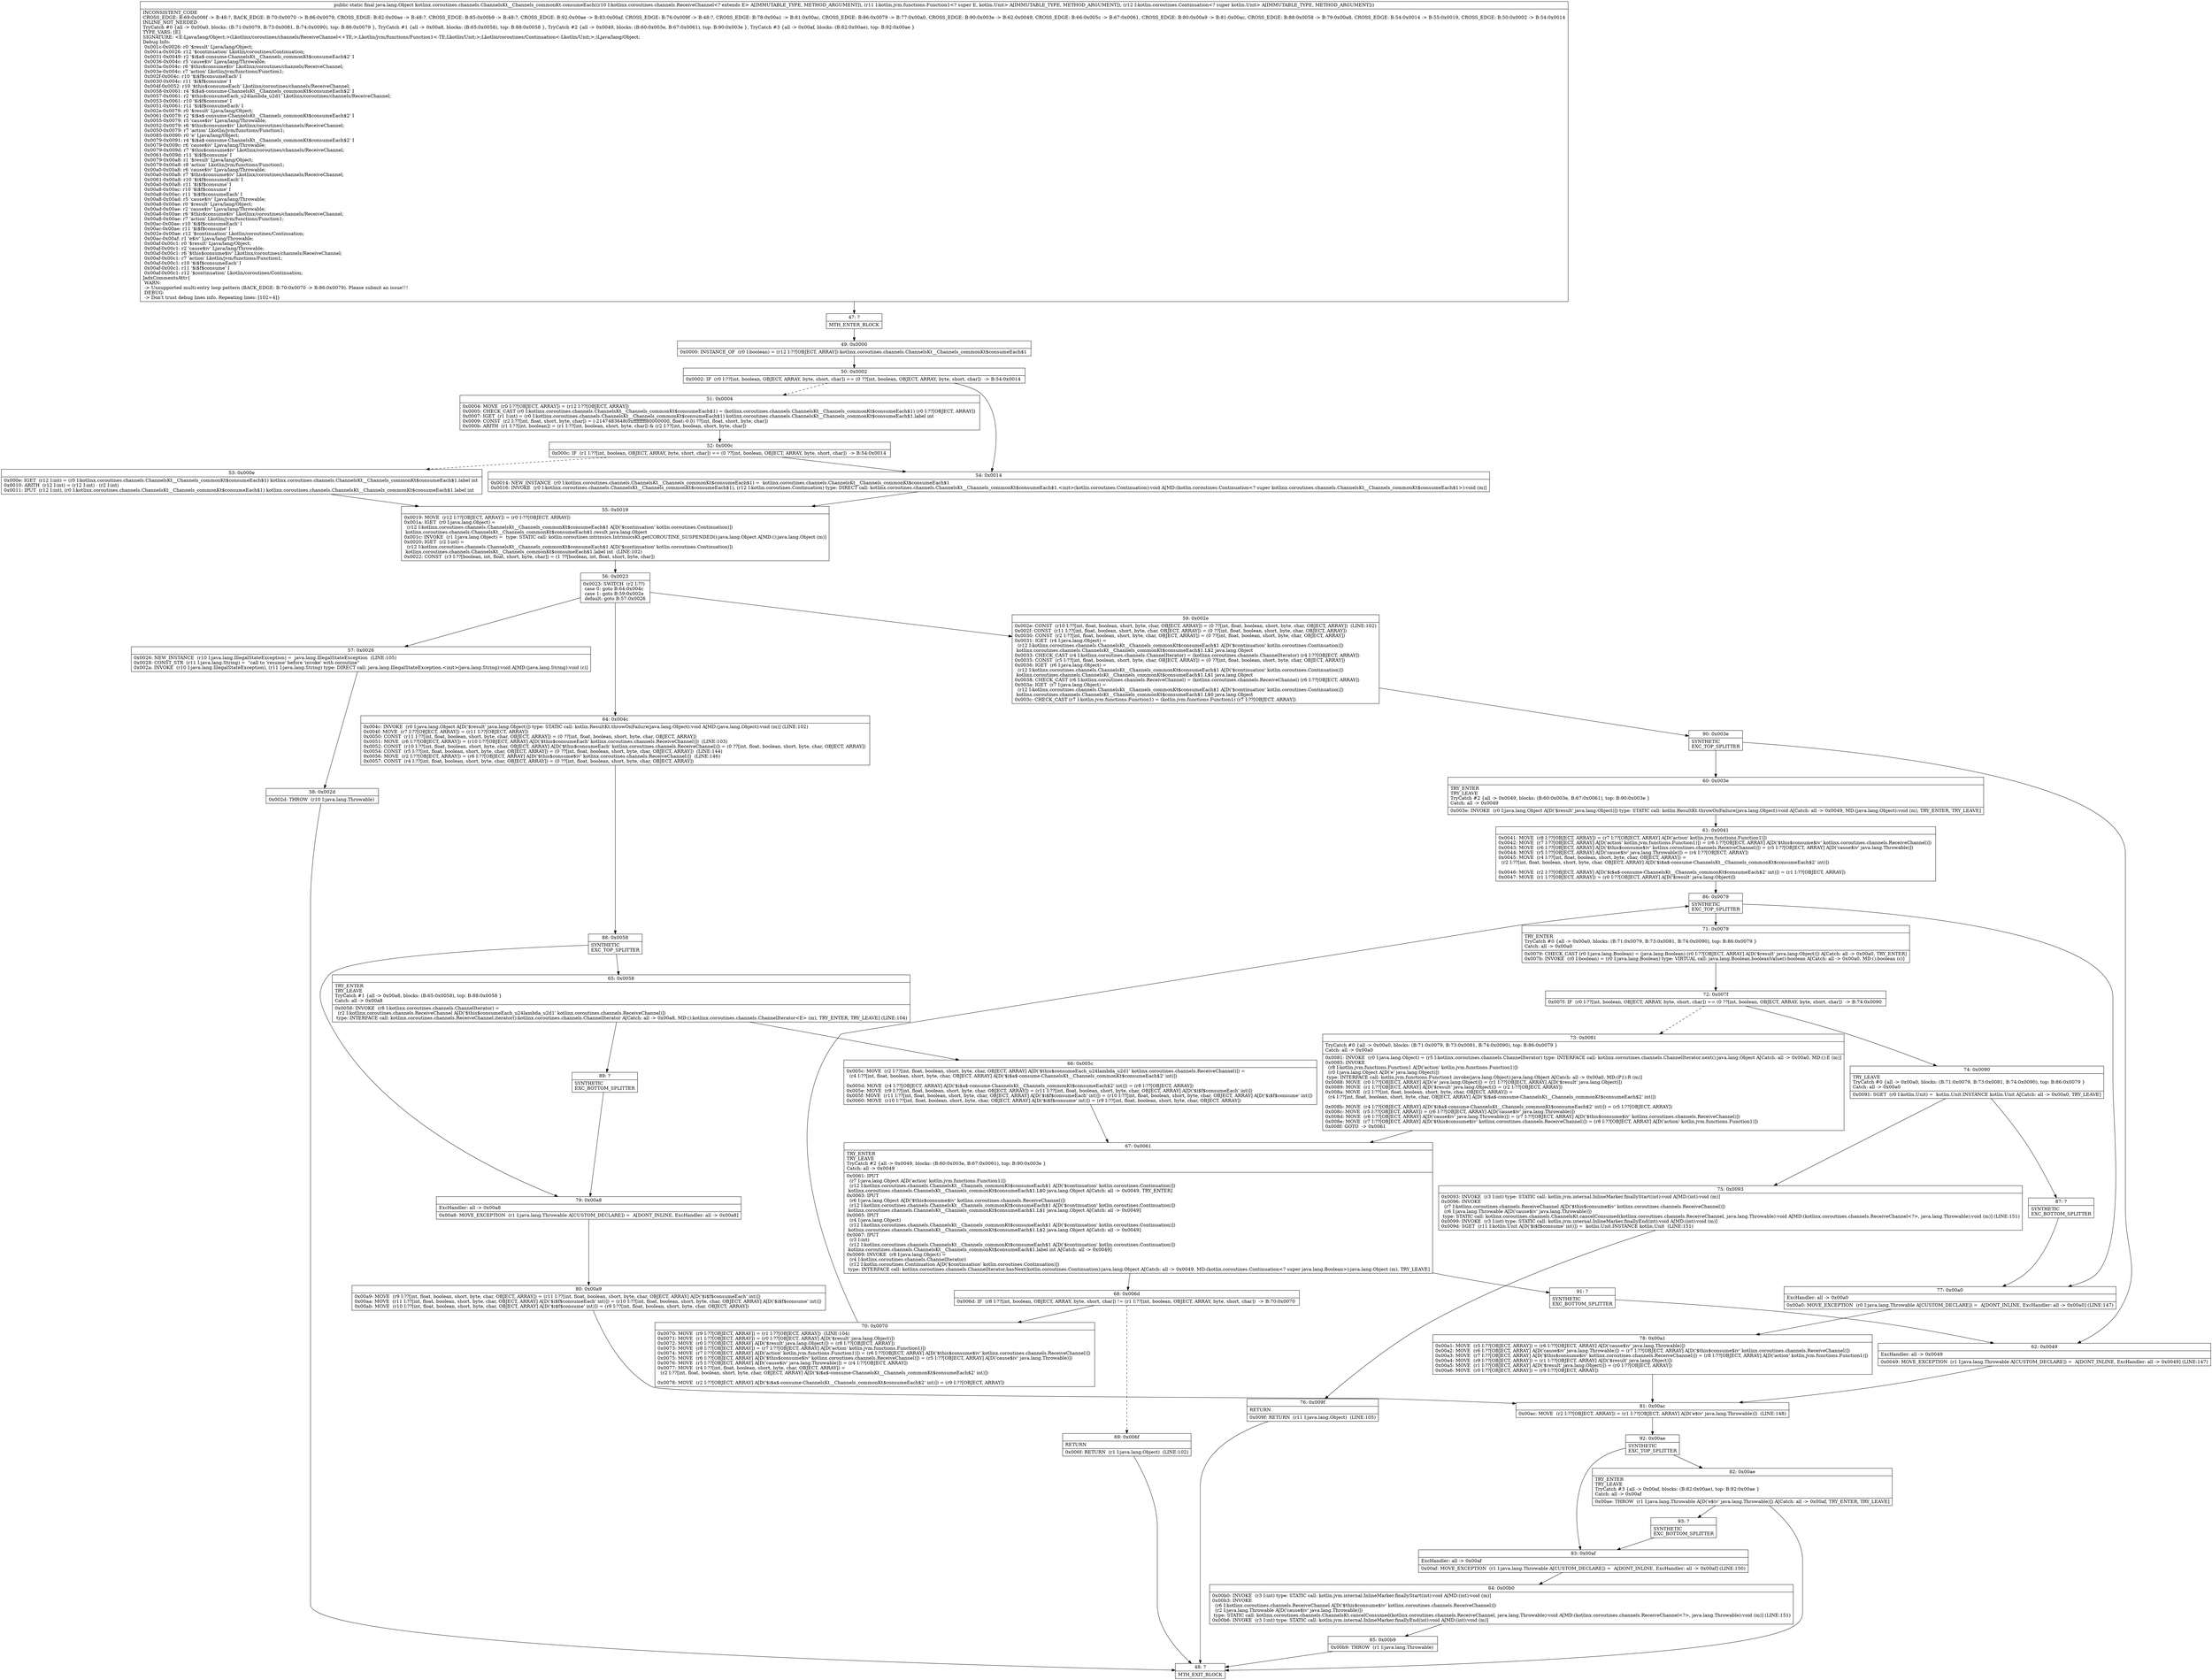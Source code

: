 digraph "CFG forkotlinx.coroutines.channels.ChannelsKt__Channels_commonKt.consumeEach(Lkotlinx\/coroutines\/channels\/ReceiveChannel;Lkotlin\/jvm\/functions\/Function1;Lkotlin\/coroutines\/Continuation;)Ljava\/lang\/Object;" {
Node_47 [shape=record,label="{47\:\ ?|MTH_ENTER_BLOCK\l}"];
Node_49 [shape=record,label="{49\:\ 0x0000|0x0000: INSTANCE_OF  (r0 I:boolean) = (r12 I:??[OBJECT, ARRAY]) kotlinx.coroutines.channels.ChannelsKt__Channels_commonKt$consumeEach$1 \l}"];
Node_50 [shape=record,label="{50\:\ 0x0002|0x0002: IF  (r0 I:??[int, boolean, OBJECT, ARRAY, byte, short, char]) == (0 ??[int, boolean, OBJECT, ARRAY, byte, short, char])  \-\> B:54:0x0014 \l}"];
Node_51 [shape=record,label="{51\:\ 0x0004|0x0004: MOVE  (r0 I:??[OBJECT, ARRAY]) = (r12 I:??[OBJECT, ARRAY]) \l0x0005: CHECK_CAST (r0 I:kotlinx.coroutines.channels.ChannelsKt__Channels_commonKt$consumeEach$1) = (kotlinx.coroutines.channels.ChannelsKt__Channels_commonKt$consumeEach$1) (r0 I:??[OBJECT, ARRAY]) \l0x0007: IGET  (r1 I:int) = (r0 I:kotlinx.coroutines.channels.ChannelsKt__Channels_commonKt$consumeEach$1) kotlinx.coroutines.channels.ChannelsKt__Channels_commonKt$consumeEach$1.label int \l0x0009: CONST  (r2 I:??[int, float, short, byte, char]) = (\-2147483648(0xffffffff80000000, float:\-0.0) ??[int, float, short, byte, char]) \l0x000b: ARITH  (r1 I:??[int, boolean]) = (r1 I:??[int, boolean, short, byte, char]) & (r2 I:??[int, boolean, short, byte, char]) \l}"];
Node_52 [shape=record,label="{52\:\ 0x000c|0x000c: IF  (r1 I:??[int, boolean, OBJECT, ARRAY, byte, short, char]) == (0 ??[int, boolean, OBJECT, ARRAY, byte, short, char])  \-\> B:54:0x0014 \l}"];
Node_53 [shape=record,label="{53\:\ 0x000e|0x000e: IGET  (r12 I:int) = (r0 I:kotlinx.coroutines.channels.ChannelsKt__Channels_commonKt$consumeEach$1) kotlinx.coroutines.channels.ChannelsKt__Channels_commonKt$consumeEach$1.label int \l0x0010: ARITH  (r12 I:int) = (r12 I:int) \- (r2 I:int) \l0x0011: IPUT  (r12 I:int), (r0 I:kotlinx.coroutines.channels.ChannelsKt__Channels_commonKt$consumeEach$1) kotlinx.coroutines.channels.ChannelsKt__Channels_commonKt$consumeEach$1.label int \l}"];
Node_55 [shape=record,label="{55\:\ 0x0019|0x0019: MOVE  (r12 I:??[OBJECT, ARRAY]) = (r0 I:??[OBJECT, ARRAY]) \l0x001a: IGET  (r0 I:java.lang.Object) = \l  (r12 I:kotlinx.coroutines.channels.ChannelsKt__Channels_commonKt$consumeEach$1 A[D('$continuation' kotlin.coroutines.Continuation)])\l kotlinx.coroutines.channels.ChannelsKt__Channels_commonKt$consumeEach$1.result java.lang.Object \l0x001c: INVOKE  (r1 I:java.lang.Object) =  type: STATIC call: kotlin.coroutines.intrinsics.IntrinsicsKt.getCOROUTINE_SUSPENDED():java.lang.Object A[MD:():java.lang.Object (m)]\l0x0020: IGET  (r2 I:int) = \l  (r12 I:kotlinx.coroutines.channels.ChannelsKt__Channels_commonKt$consumeEach$1 A[D('$continuation' kotlin.coroutines.Continuation)])\l kotlinx.coroutines.channels.ChannelsKt__Channels_commonKt$consumeEach$1.label int  (LINE:102)\l0x0022: CONST  (r3 I:??[boolean, int, float, short, byte, char]) = (1 ??[boolean, int, float, short, byte, char]) \l}"];
Node_56 [shape=record,label="{56\:\ 0x0023|0x0023: SWITCH  (r2 I:??)\l case 0: goto B:64:0x004c\l case 1: goto B:59:0x002e\l default: goto B:57:0x0026 \l}"];
Node_57 [shape=record,label="{57\:\ 0x0026|0x0026: NEW_INSTANCE  (r10 I:java.lang.IllegalStateException) =  java.lang.IllegalStateException  (LINE:105)\l0x0028: CONST_STR  (r11 I:java.lang.String) =  \"call to 'resume' before 'invoke' with coroutine\" \l0x002a: INVOKE  (r10 I:java.lang.IllegalStateException), (r11 I:java.lang.String) type: DIRECT call: java.lang.IllegalStateException.\<init\>(java.lang.String):void A[MD:(java.lang.String):void (c)]\l}"];
Node_58 [shape=record,label="{58\:\ 0x002d|0x002d: THROW  (r10 I:java.lang.Throwable) \l}"];
Node_48 [shape=record,label="{48\:\ ?|MTH_EXIT_BLOCK\l}"];
Node_59 [shape=record,label="{59\:\ 0x002e|0x002e: CONST  (r10 I:??[int, float, boolean, short, byte, char, OBJECT, ARRAY]) = (0 ??[int, float, boolean, short, byte, char, OBJECT, ARRAY])  (LINE:102)\l0x002f: CONST  (r11 I:??[int, float, boolean, short, byte, char, OBJECT, ARRAY]) = (0 ??[int, float, boolean, short, byte, char, OBJECT, ARRAY]) \l0x0030: CONST  (r2 I:??[int, float, boolean, short, byte, char, OBJECT, ARRAY]) = (0 ??[int, float, boolean, short, byte, char, OBJECT, ARRAY]) \l0x0031: IGET  (r4 I:java.lang.Object) = \l  (r12 I:kotlinx.coroutines.channels.ChannelsKt__Channels_commonKt$consumeEach$1 A[D('$continuation' kotlin.coroutines.Continuation)])\l kotlinx.coroutines.channels.ChannelsKt__Channels_commonKt$consumeEach$1.L$2 java.lang.Object \l0x0033: CHECK_CAST (r4 I:kotlinx.coroutines.channels.ChannelIterator) = (kotlinx.coroutines.channels.ChannelIterator) (r4 I:??[OBJECT, ARRAY]) \l0x0035: CONST  (r5 I:??[int, float, boolean, short, byte, char, OBJECT, ARRAY]) = (0 ??[int, float, boolean, short, byte, char, OBJECT, ARRAY]) \l0x0036: IGET  (r6 I:java.lang.Object) = \l  (r12 I:kotlinx.coroutines.channels.ChannelsKt__Channels_commonKt$consumeEach$1 A[D('$continuation' kotlin.coroutines.Continuation)])\l kotlinx.coroutines.channels.ChannelsKt__Channels_commonKt$consumeEach$1.L$1 java.lang.Object \l0x0038: CHECK_CAST (r6 I:kotlinx.coroutines.channels.ReceiveChannel) = (kotlinx.coroutines.channels.ReceiveChannel) (r6 I:??[OBJECT, ARRAY]) \l0x003a: IGET  (r7 I:java.lang.Object) = \l  (r12 I:kotlinx.coroutines.channels.ChannelsKt__Channels_commonKt$consumeEach$1 A[D('$continuation' kotlin.coroutines.Continuation)])\l kotlinx.coroutines.channels.ChannelsKt__Channels_commonKt$consumeEach$1.L$0 java.lang.Object \l0x003c: CHECK_CAST (r7 I:kotlin.jvm.functions.Function1) = (kotlin.jvm.functions.Function1) (r7 I:??[OBJECT, ARRAY]) \l}"];
Node_90 [shape=record,label="{90\:\ 0x003e|SYNTHETIC\lEXC_TOP_SPLITTER\l}"];
Node_60 [shape=record,label="{60\:\ 0x003e|TRY_ENTER\lTRY_LEAVE\lTryCatch #2 \{all \-\> 0x0049, blocks: (B:60:0x003e, B:67:0x0061), top: B:90:0x003e \}\lCatch: all \-\> 0x0049\l|0x003e: INVOKE  (r0 I:java.lang.Object A[D('$result' java.lang.Object)]) type: STATIC call: kotlin.ResultKt.throwOnFailure(java.lang.Object):void A[Catch: all \-\> 0x0049, MD:(java.lang.Object):void (m), TRY_ENTER, TRY_LEAVE]\l}"];
Node_61 [shape=record,label="{61\:\ 0x0041|0x0041: MOVE  (r8 I:??[OBJECT, ARRAY]) = (r7 I:??[OBJECT, ARRAY] A[D('action' kotlin.jvm.functions.Function1)]) \l0x0042: MOVE  (r7 I:??[OBJECT, ARRAY] A[D('action' kotlin.jvm.functions.Function1)]) = (r6 I:??[OBJECT, ARRAY] A[D('$this$consume$iv' kotlinx.coroutines.channels.ReceiveChannel)]) \l0x0043: MOVE  (r6 I:??[OBJECT, ARRAY] A[D('$this$consume$iv' kotlinx.coroutines.channels.ReceiveChannel)]) = (r5 I:??[OBJECT, ARRAY] A[D('cause$iv' java.lang.Throwable)]) \l0x0044: MOVE  (r5 I:??[OBJECT, ARRAY] A[D('cause$iv' java.lang.Throwable)]) = (r4 I:??[OBJECT, ARRAY]) \l0x0045: MOVE  (r4 I:??[int, float, boolean, short, byte, char, OBJECT, ARRAY]) = \l  (r2 I:??[int, float, boolean, short, byte, char, OBJECT, ARRAY] A[D('$i$a$\-consume\-ChannelsKt__Channels_commonKt$consumeEach$2' int)])\l \l0x0046: MOVE  (r2 I:??[OBJECT, ARRAY] A[D('$i$a$\-consume\-ChannelsKt__Channels_commonKt$consumeEach$2' int)]) = (r1 I:??[OBJECT, ARRAY]) \l0x0047: MOVE  (r1 I:??[OBJECT, ARRAY]) = (r0 I:??[OBJECT, ARRAY] A[D('$result' java.lang.Object)]) \l}"];
Node_86 [shape=record,label="{86\:\ 0x0079|SYNTHETIC\lEXC_TOP_SPLITTER\l}"];
Node_71 [shape=record,label="{71\:\ 0x0079|TRY_ENTER\lTryCatch #0 \{all \-\> 0x00a0, blocks: (B:71:0x0079, B:73:0x0081, B:74:0x0090), top: B:86:0x0079 \}\lCatch: all \-\> 0x00a0\l|0x0079: CHECK_CAST (r0 I:java.lang.Boolean) = (java.lang.Boolean) (r0 I:??[OBJECT, ARRAY] A[D('$result' java.lang.Object)]) A[Catch: all \-\> 0x00a0, TRY_ENTER]\l0x007b: INVOKE  (r0 I:boolean) = (r0 I:java.lang.Boolean) type: VIRTUAL call: java.lang.Boolean.booleanValue():boolean A[Catch: all \-\> 0x00a0, MD:():boolean (c)]\l}"];
Node_72 [shape=record,label="{72\:\ 0x007f|0x007f: IF  (r0 I:??[int, boolean, OBJECT, ARRAY, byte, short, char]) == (0 ??[int, boolean, OBJECT, ARRAY, byte, short, char])  \-\> B:74:0x0090 \l}"];
Node_73 [shape=record,label="{73\:\ 0x0081|TryCatch #0 \{all \-\> 0x00a0, blocks: (B:71:0x0079, B:73:0x0081, B:74:0x0090), top: B:86:0x0079 \}\lCatch: all \-\> 0x00a0\l|0x0081: INVOKE  (r0 I:java.lang.Object) = (r5 I:kotlinx.coroutines.channels.ChannelIterator) type: INTERFACE call: kotlinx.coroutines.channels.ChannelIterator.next():java.lang.Object A[Catch: all \-\> 0x00a0, MD:():E (m)]\l0x0085: INVOKE  \l  (r8 I:kotlin.jvm.functions.Function1 A[D('action' kotlin.jvm.functions.Function1)])\l  (r0 I:java.lang.Object A[D('e' java.lang.Object)])\l type: INTERFACE call: kotlin.jvm.functions.Function1.invoke(java.lang.Object):java.lang.Object A[Catch: all \-\> 0x00a0, MD:(P1):R (m)]\l0x0088: MOVE  (r0 I:??[OBJECT, ARRAY] A[D('e' java.lang.Object)]) = (r1 I:??[OBJECT, ARRAY] A[D('$result' java.lang.Object)]) \l0x0089: MOVE  (r1 I:??[OBJECT, ARRAY] A[D('$result' java.lang.Object)]) = (r2 I:??[OBJECT, ARRAY]) \l0x008a: MOVE  (r2 I:??[int, float, boolean, short, byte, char, OBJECT, ARRAY]) = \l  (r4 I:??[int, float, boolean, short, byte, char, OBJECT, ARRAY] A[D('$i$a$\-consume\-ChannelsKt__Channels_commonKt$consumeEach$2' int)])\l \l0x008b: MOVE  (r4 I:??[OBJECT, ARRAY] A[D('$i$a$\-consume\-ChannelsKt__Channels_commonKt$consumeEach$2' int)]) = (r5 I:??[OBJECT, ARRAY]) \l0x008c: MOVE  (r5 I:??[OBJECT, ARRAY]) = (r6 I:??[OBJECT, ARRAY] A[D('cause$iv' java.lang.Throwable)]) \l0x008d: MOVE  (r6 I:??[OBJECT, ARRAY] A[D('cause$iv' java.lang.Throwable)]) = (r7 I:??[OBJECT, ARRAY] A[D('$this$consume$iv' kotlinx.coroutines.channels.ReceiveChannel)]) \l0x008e: MOVE  (r7 I:??[OBJECT, ARRAY] A[D('$this$consume$iv' kotlinx.coroutines.channels.ReceiveChannel)]) = (r8 I:??[OBJECT, ARRAY] A[D('action' kotlin.jvm.functions.Function1)]) \l0x008f: GOTO  \-\> 0x0061 \l}"];
Node_67 [shape=record,label="{67\:\ 0x0061|TRY_ENTER\lTRY_LEAVE\lTryCatch #2 \{all \-\> 0x0049, blocks: (B:60:0x003e, B:67:0x0061), top: B:90:0x003e \}\lCatch: all \-\> 0x0049\l|0x0061: IPUT  \l  (r7 I:java.lang.Object A[D('action' kotlin.jvm.functions.Function1)])\l  (r12 I:kotlinx.coroutines.channels.ChannelsKt__Channels_commonKt$consumeEach$1 A[D('$continuation' kotlin.coroutines.Continuation)])\l kotlinx.coroutines.channels.ChannelsKt__Channels_commonKt$consumeEach$1.L$0 java.lang.Object A[Catch: all \-\> 0x0049, TRY_ENTER]\l0x0063: IPUT  \l  (r6 I:java.lang.Object A[D('$this$consume$iv' kotlinx.coroutines.channels.ReceiveChannel)])\l  (r12 I:kotlinx.coroutines.channels.ChannelsKt__Channels_commonKt$consumeEach$1 A[D('$continuation' kotlin.coroutines.Continuation)])\l kotlinx.coroutines.channels.ChannelsKt__Channels_commonKt$consumeEach$1.L$1 java.lang.Object A[Catch: all \-\> 0x0049]\l0x0065: IPUT  \l  (r4 I:java.lang.Object)\l  (r12 I:kotlinx.coroutines.channels.ChannelsKt__Channels_commonKt$consumeEach$1 A[D('$continuation' kotlin.coroutines.Continuation)])\l kotlinx.coroutines.channels.ChannelsKt__Channels_commonKt$consumeEach$1.L$2 java.lang.Object A[Catch: all \-\> 0x0049]\l0x0067: IPUT  \l  (r3 I:int)\l  (r12 I:kotlinx.coroutines.channels.ChannelsKt__Channels_commonKt$consumeEach$1 A[D('$continuation' kotlin.coroutines.Continuation)])\l kotlinx.coroutines.channels.ChannelsKt__Channels_commonKt$consumeEach$1.label int A[Catch: all \-\> 0x0049]\l0x0069: INVOKE  (r8 I:java.lang.Object) = \l  (r4 I:kotlinx.coroutines.channels.ChannelIterator)\l  (r12 I:kotlin.coroutines.Continuation A[D('$continuation' kotlin.coroutines.Continuation)])\l type: INTERFACE call: kotlinx.coroutines.channels.ChannelIterator.hasNext(kotlin.coroutines.Continuation):java.lang.Object A[Catch: all \-\> 0x0049, MD:(kotlin.coroutines.Continuation\<? super java.lang.Boolean\>):java.lang.Object (m), TRY_LEAVE]\l}"];
Node_68 [shape=record,label="{68\:\ 0x006d|0x006d: IF  (r8 I:??[int, boolean, OBJECT, ARRAY, byte, short, char]) != (r1 I:??[int, boolean, OBJECT, ARRAY, byte, short, char])  \-\> B:70:0x0070 \l}"];
Node_69 [shape=record,label="{69\:\ 0x006f|RETURN\l|0x006f: RETURN  (r1 I:java.lang.Object)  (LINE:102)\l}"];
Node_70 [shape=record,label="{70\:\ 0x0070|0x0070: MOVE  (r9 I:??[OBJECT, ARRAY]) = (r1 I:??[OBJECT, ARRAY])  (LINE:104)\l0x0071: MOVE  (r1 I:??[OBJECT, ARRAY]) = (r0 I:??[OBJECT, ARRAY] A[D('$result' java.lang.Object)]) \l0x0072: MOVE  (r0 I:??[OBJECT, ARRAY] A[D('$result' java.lang.Object)]) = (r8 I:??[OBJECT, ARRAY]) \l0x0073: MOVE  (r8 I:??[OBJECT, ARRAY]) = (r7 I:??[OBJECT, ARRAY] A[D('action' kotlin.jvm.functions.Function1)]) \l0x0074: MOVE  (r7 I:??[OBJECT, ARRAY] A[D('action' kotlin.jvm.functions.Function1)]) = (r6 I:??[OBJECT, ARRAY] A[D('$this$consume$iv' kotlinx.coroutines.channels.ReceiveChannel)]) \l0x0075: MOVE  (r6 I:??[OBJECT, ARRAY] A[D('$this$consume$iv' kotlinx.coroutines.channels.ReceiveChannel)]) = (r5 I:??[OBJECT, ARRAY] A[D('cause$iv' java.lang.Throwable)]) \l0x0076: MOVE  (r5 I:??[OBJECT, ARRAY] A[D('cause$iv' java.lang.Throwable)]) = (r4 I:??[OBJECT, ARRAY]) \l0x0077: MOVE  (r4 I:??[int, float, boolean, short, byte, char, OBJECT, ARRAY]) = \l  (r2 I:??[int, float, boolean, short, byte, char, OBJECT, ARRAY] A[D('$i$a$\-consume\-ChannelsKt__Channels_commonKt$consumeEach$2' int)])\l \l0x0078: MOVE  (r2 I:??[OBJECT, ARRAY] A[D('$i$a$\-consume\-ChannelsKt__Channels_commonKt$consumeEach$2' int)]) = (r9 I:??[OBJECT, ARRAY]) \l}"];
Node_91 [shape=record,label="{91\:\ ?|SYNTHETIC\lEXC_BOTTOM_SPLITTER\l}"];
Node_74 [shape=record,label="{74\:\ 0x0090|TRY_LEAVE\lTryCatch #0 \{all \-\> 0x00a0, blocks: (B:71:0x0079, B:73:0x0081, B:74:0x0090), top: B:86:0x0079 \}\lCatch: all \-\> 0x00a0\l|0x0091: SGET  (r0 I:kotlin.Unit) =  kotlin.Unit.INSTANCE kotlin.Unit A[Catch: all \-\> 0x00a0, TRY_LEAVE]\l}"];
Node_75 [shape=record,label="{75\:\ 0x0093|0x0093: INVOKE  (r3 I:int) type: STATIC call: kotlin.jvm.internal.InlineMarker.finallyStart(int):void A[MD:(int):void (m)]\l0x0096: INVOKE  \l  (r7 I:kotlinx.coroutines.channels.ReceiveChannel A[D('$this$consume$iv' kotlinx.coroutines.channels.ReceiveChannel)])\l  (r6 I:java.lang.Throwable A[D('cause$iv' java.lang.Throwable)])\l type: STATIC call: kotlinx.coroutines.channels.ChannelsKt.cancelConsumed(kotlinx.coroutines.channels.ReceiveChannel, java.lang.Throwable):void A[MD:(kotlinx.coroutines.channels.ReceiveChannel\<?\>, java.lang.Throwable):void (m)] (LINE:151)\l0x0099: INVOKE  (r3 I:int) type: STATIC call: kotlin.jvm.internal.InlineMarker.finallyEnd(int):void A[MD:(int):void (m)]\l0x009d: SGET  (r11 I:kotlin.Unit A[D('$i$f$consume' int)]) =  kotlin.Unit.INSTANCE kotlin.Unit  (LINE:151)\l}"];
Node_76 [shape=record,label="{76\:\ 0x009f|RETURN\l|0x009f: RETURN  (r11 I:java.lang.Object)  (LINE:105)\l}"];
Node_87 [shape=record,label="{87\:\ ?|SYNTHETIC\lEXC_BOTTOM_SPLITTER\l}"];
Node_77 [shape=record,label="{77\:\ 0x00a0|ExcHandler: all \-\> 0x00a0\l|0x00a0: MOVE_EXCEPTION  (r0 I:java.lang.Throwable A[CUSTOM_DECLARE]) =  A[DONT_INLINE, ExcHandler: all \-\> 0x00a0] (LINE:147)\l}"];
Node_78 [shape=record,label="{78\:\ 0x00a1|0x00a1: MOVE  (r5 I:??[OBJECT, ARRAY]) = (r6 I:??[OBJECT, ARRAY] A[D('cause$iv' java.lang.Throwable)]) \l0x00a2: MOVE  (r6 I:??[OBJECT, ARRAY] A[D('cause$iv' java.lang.Throwable)]) = (r7 I:??[OBJECT, ARRAY] A[D('$this$consume$iv' kotlinx.coroutines.channels.ReceiveChannel)]) \l0x00a3: MOVE  (r7 I:??[OBJECT, ARRAY] A[D('$this$consume$iv' kotlinx.coroutines.channels.ReceiveChannel)]) = (r8 I:??[OBJECT, ARRAY] A[D('action' kotlin.jvm.functions.Function1)]) \l0x00a4: MOVE  (r9 I:??[OBJECT, ARRAY]) = (r1 I:??[OBJECT, ARRAY] A[D('$result' java.lang.Object)]) \l0x00a5: MOVE  (r1 I:??[OBJECT, ARRAY] A[D('$result' java.lang.Object)]) = (r0 I:??[OBJECT, ARRAY]) \l0x00a6: MOVE  (r0 I:??[OBJECT, ARRAY]) = (r9 I:??[OBJECT, ARRAY]) \l}"];
Node_81 [shape=record,label="{81\:\ 0x00ac|0x00ac: MOVE  (r2 I:??[OBJECT, ARRAY]) = (r1 I:??[OBJECT, ARRAY] A[D('e$iv' java.lang.Throwable)])  (LINE:148)\l}"];
Node_92 [shape=record,label="{92\:\ 0x00ae|SYNTHETIC\lEXC_TOP_SPLITTER\l}"];
Node_82 [shape=record,label="{82\:\ 0x00ae|TRY_ENTER\lTRY_LEAVE\lTryCatch #3 \{all \-\> 0x00af, blocks: (B:82:0x00ae), top: B:92:0x00ae \}\lCatch: all \-\> 0x00af\l|0x00ae: THROW  (r1 I:java.lang.Throwable A[D('e$iv' java.lang.Throwable)]) A[Catch: all \-\> 0x00af, TRY_ENTER, TRY_LEAVE]\l}"];
Node_93 [shape=record,label="{93\:\ ?|SYNTHETIC\lEXC_BOTTOM_SPLITTER\l}"];
Node_83 [shape=record,label="{83\:\ 0x00af|ExcHandler: all \-\> 0x00af\l|0x00af: MOVE_EXCEPTION  (r1 I:java.lang.Throwable A[CUSTOM_DECLARE]) =  A[DONT_INLINE, ExcHandler: all \-\> 0x00af] (LINE:150)\l}"];
Node_84 [shape=record,label="{84\:\ 0x00b0|0x00b0: INVOKE  (r3 I:int) type: STATIC call: kotlin.jvm.internal.InlineMarker.finallyStart(int):void A[MD:(int):void (m)]\l0x00b3: INVOKE  \l  (r6 I:kotlinx.coroutines.channels.ReceiveChannel A[D('$this$consume$iv' kotlinx.coroutines.channels.ReceiveChannel)])\l  (r2 I:java.lang.Throwable A[D('cause$iv' java.lang.Throwable)])\l type: STATIC call: kotlinx.coroutines.channels.ChannelsKt.cancelConsumed(kotlinx.coroutines.channels.ReceiveChannel, java.lang.Throwable):void A[MD:(kotlinx.coroutines.channels.ReceiveChannel\<?\>, java.lang.Throwable):void (m)] (LINE:151)\l0x00b6: INVOKE  (r3 I:int) type: STATIC call: kotlin.jvm.internal.InlineMarker.finallyEnd(int):void A[MD:(int):void (m)]\l}"];
Node_85 [shape=record,label="{85\:\ 0x00b9|0x00b9: THROW  (r1 I:java.lang.Throwable) \l}"];
Node_62 [shape=record,label="{62\:\ 0x0049|ExcHandler: all \-\> 0x0049\l|0x0049: MOVE_EXCEPTION  (r1 I:java.lang.Throwable A[CUSTOM_DECLARE]) =  A[DONT_INLINE, ExcHandler: all \-\> 0x0049] (LINE:147)\l}"];
Node_64 [shape=record,label="{64\:\ 0x004c|0x004c: INVOKE  (r0 I:java.lang.Object A[D('$result' java.lang.Object)]) type: STATIC call: kotlin.ResultKt.throwOnFailure(java.lang.Object):void A[MD:(java.lang.Object):void (m)] (LINE:102)\l0x004f: MOVE  (r7 I:??[OBJECT, ARRAY]) = (r11 I:??[OBJECT, ARRAY]) \l0x0050: CONST  (r11 I:??[int, float, boolean, short, byte, char, OBJECT, ARRAY]) = (0 ??[int, float, boolean, short, byte, char, OBJECT, ARRAY]) \l0x0051: MOVE  (r6 I:??[OBJECT, ARRAY]) = (r10 I:??[OBJECT, ARRAY] A[D('$this$consumeEach' kotlinx.coroutines.channels.ReceiveChannel)])  (LINE:103)\l0x0052: CONST  (r10 I:??[int, float, boolean, short, byte, char, OBJECT, ARRAY] A[D('$this$consumeEach' kotlinx.coroutines.channels.ReceiveChannel)]) = (0 ??[int, float, boolean, short, byte, char, OBJECT, ARRAY]) \l0x0054: CONST  (r5 I:??[int, float, boolean, short, byte, char, OBJECT, ARRAY]) = (0 ??[int, float, boolean, short, byte, char, OBJECT, ARRAY])  (LINE:144)\l0x0056: MOVE  (r2 I:??[OBJECT, ARRAY]) = (r6 I:??[OBJECT, ARRAY] A[D('$this$consume$iv' kotlinx.coroutines.channels.ReceiveChannel)])  (LINE:146)\l0x0057: CONST  (r4 I:??[int, float, boolean, short, byte, char, OBJECT, ARRAY]) = (0 ??[int, float, boolean, short, byte, char, OBJECT, ARRAY]) \l}"];
Node_88 [shape=record,label="{88\:\ 0x0058|SYNTHETIC\lEXC_TOP_SPLITTER\l}"];
Node_65 [shape=record,label="{65\:\ 0x0058|TRY_ENTER\lTRY_LEAVE\lTryCatch #1 \{all \-\> 0x00a8, blocks: (B:65:0x0058), top: B:88:0x0058 \}\lCatch: all \-\> 0x00a8\l|0x0058: INVOKE  (r8 I:kotlinx.coroutines.channels.ChannelIterator) = \l  (r2 I:kotlinx.coroutines.channels.ReceiveChannel A[D('$this$consumeEach_u24lambda_u2d1' kotlinx.coroutines.channels.ReceiveChannel)])\l type: INTERFACE call: kotlinx.coroutines.channels.ReceiveChannel.iterator():kotlinx.coroutines.channels.ChannelIterator A[Catch: all \-\> 0x00a8, MD:():kotlinx.coroutines.channels.ChannelIterator\<E\> (m), TRY_ENTER, TRY_LEAVE] (LINE:104)\l}"];
Node_66 [shape=record,label="{66\:\ 0x005c|0x005c: MOVE  (r2 I:??[int, float, boolean, short, byte, char, OBJECT, ARRAY] A[D('$this$consumeEach_u24lambda_u2d1' kotlinx.coroutines.channels.ReceiveChannel)]) = \l  (r4 I:??[int, float, boolean, short, byte, char, OBJECT, ARRAY] A[D('$i$a$\-consume\-ChannelsKt__Channels_commonKt$consumeEach$2' int)])\l \l0x005d: MOVE  (r4 I:??[OBJECT, ARRAY] A[D('$i$a$\-consume\-ChannelsKt__Channels_commonKt$consumeEach$2' int)]) = (r8 I:??[OBJECT, ARRAY]) \l0x005e: MOVE  (r9 I:??[int, float, boolean, short, byte, char, OBJECT, ARRAY]) = (r11 I:??[int, float, boolean, short, byte, char, OBJECT, ARRAY] A[D('$i$f$consumeEach' int)]) \l0x005f: MOVE  (r11 I:??[int, float, boolean, short, byte, char, OBJECT, ARRAY] A[D('$i$f$consumeEach' int)]) = (r10 I:??[int, float, boolean, short, byte, char, OBJECT, ARRAY] A[D('$i$f$consume' int)]) \l0x0060: MOVE  (r10 I:??[int, float, boolean, short, byte, char, OBJECT, ARRAY] A[D('$i$f$consume' int)]) = (r9 I:??[int, float, boolean, short, byte, char, OBJECT, ARRAY]) \l}"];
Node_89 [shape=record,label="{89\:\ ?|SYNTHETIC\lEXC_BOTTOM_SPLITTER\l}"];
Node_79 [shape=record,label="{79\:\ 0x00a8|ExcHandler: all \-\> 0x00a8\l|0x00a8: MOVE_EXCEPTION  (r1 I:java.lang.Throwable A[CUSTOM_DECLARE]) =  A[DONT_INLINE, ExcHandler: all \-\> 0x00a8]\l}"];
Node_80 [shape=record,label="{80\:\ 0x00a9|0x00a9: MOVE  (r9 I:??[int, float, boolean, short, byte, char, OBJECT, ARRAY]) = (r11 I:??[int, float, boolean, short, byte, char, OBJECT, ARRAY] A[D('$i$f$consumeEach' int)]) \l0x00aa: MOVE  (r11 I:??[int, float, boolean, short, byte, char, OBJECT, ARRAY] A[D('$i$f$consumeEach' int)]) = (r10 I:??[int, float, boolean, short, byte, char, OBJECT, ARRAY] A[D('$i$f$consume' int)]) \l0x00ab: MOVE  (r10 I:??[int, float, boolean, short, byte, char, OBJECT, ARRAY] A[D('$i$f$consume' int)]) = (r9 I:??[int, float, boolean, short, byte, char, OBJECT, ARRAY]) \l}"];
Node_54 [shape=record,label="{54\:\ 0x0014|0x0014: NEW_INSTANCE  (r0 I:kotlinx.coroutines.channels.ChannelsKt__Channels_commonKt$consumeEach$1) =  kotlinx.coroutines.channels.ChannelsKt__Channels_commonKt$consumeEach$1 \l0x0016: INVOKE  (r0 I:kotlinx.coroutines.channels.ChannelsKt__Channels_commonKt$consumeEach$1), (r12 I:kotlin.coroutines.Continuation) type: DIRECT call: kotlinx.coroutines.channels.ChannelsKt__Channels_commonKt$consumeEach$1.\<init\>(kotlin.coroutines.Continuation):void A[MD:(kotlin.coroutines.Continuation\<? super kotlinx.coroutines.channels.ChannelsKt__Channels_commonKt$consumeEach$1\>):void (m)]\l}"];
MethodNode[shape=record,label="{public static final java.lang.Object kotlinx.coroutines.channels.ChannelsKt__Channels_commonKt.consumeEach((r10 I:kotlinx.coroutines.channels.ReceiveChannel\<? extends E\> A[IMMUTABLE_TYPE, METHOD_ARGUMENT]), (r11 I:kotlin.jvm.functions.Function1\<? super E, kotlin.Unit\> A[IMMUTABLE_TYPE, METHOD_ARGUMENT]), (r12 I:kotlin.coroutines.Continuation\<? super kotlin.Unit\> A[IMMUTABLE_TYPE, METHOD_ARGUMENT]))  | INCONSISTENT_CODE\lCROSS_EDGE: B:69:0x006f \-\> B:48:?, BACK_EDGE: B:70:0x0070 \-\> B:86:0x0079, CROSS_EDGE: B:82:0x00ae \-\> B:48:?, CROSS_EDGE: B:85:0x00b9 \-\> B:48:?, CROSS_EDGE: B:92:0x00ae \-\> B:83:0x00af, CROSS_EDGE: B:76:0x009f \-\> B:48:?, CROSS_EDGE: B:78:0x00a1 \-\> B:81:0x00ac, CROSS_EDGE: B:86:0x0079 \-\> B:77:0x00a0, CROSS_EDGE: B:90:0x003e \-\> B:62:0x0049, CROSS_EDGE: B:66:0x005c \-\> B:67:0x0061, CROSS_EDGE: B:80:0x00a9 \-\> B:81:0x00ac, CROSS_EDGE: B:88:0x0058 \-\> B:79:0x00a8, CROSS_EDGE: B:54:0x0014 \-\> B:55:0x0019, CROSS_EDGE: B:50:0x0002 \-\> B:54:0x0014\lINLINE_NOT_NEEDED\lTryCatch #0 \{all \-\> 0x00a0, blocks: (B:71:0x0079, B:73:0x0081, B:74:0x0090), top: B:86:0x0079 \}, TryCatch #1 \{all \-\> 0x00a8, blocks: (B:65:0x0058), top: B:88:0x0058 \}, TryCatch #2 \{all \-\> 0x0049, blocks: (B:60:0x003e, B:67:0x0061), top: B:90:0x003e \}, TryCatch #3 \{all \-\> 0x00af, blocks: (B:82:0x00ae), top: B:92:0x00ae \}\lTYPE_VARS: [E]\lSIGNATURE: \<E:Ljava\/lang\/Object;\>(Lkotlinx\/coroutines\/channels\/ReceiveChannel\<+TE;\>;Lkotlin\/jvm\/functions\/Function1\<\-TE;Lkotlin\/Unit;\>;Lkotlin\/coroutines\/Continuation\<\-Lkotlin\/Unit;\>;)Ljava\/lang\/Object;\lDebug Info:\l  0x001c\-0x0026: r0 '$result' Ljava\/lang\/Object;\l  0x001a\-0x0026: r12 '$continuation' Lkotlin\/coroutines\/Continuation;\l  0x0031\-0x0049: r2 '$i$a$\-consume\-ChannelsKt__Channels_commonKt$consumeEach$2' I\l  0x0036\-0x004c: r5 'cause$iv' Ljava\/lang\/Throwable;\l  0x003a\-0x004c: r6 '$this$consume$iv' Lkotlinx\/coroutines\/channels\/ReceiveChannel;\l  0x003e\-0x004c: r7 'action' Lkotlin\/jvm\/functions\/Function1;\l  0x002f\-0x004c: r10 '$i$f$consumeEach' I\l  0x0030\-0x004c: r11 '$i$f$consume' I\l  0x004f\-0x0052: r10 '$this$consumeEach' Lkotlinx\/coroutines\/channels\/ReceiveChannel;\l  0x0058\-0x0061: r4 '$i$a$\-consume\-ChannelsKt__Channels_commonKt$consumeEach$2' I\l  0x0057\-0x0061: r2 '$this$consumeEach_u24lambda_u2d1' Lkotlinx\/coroutines\/channels\/ReceiveChannel;\l  0x0053\-0x0061: r10 '$i$f$consume' I\l  0x0051\-0x0061: r11 '$i$f$consumeEach' I\l  0x002e\-0x0079: r0 '$result' Ljava\/lang\/Object;\l  0x0061\-0x0079: r2 '$i$a$\-consume\-ChannelsKt__Channels_commonKt$consumeEach$2' I\l  0x0055\-0x0079: r5 'cause$iv' Ljava\/lang\/Throwable;\l  0x0052\-0x0079: r6 '$this$consume$iv' Lkotlinx\/coroutines\/channels\/ReceiveChannel;\l  0x0050\-0x0079: r7 'action' Lkotlin\/jvm\/functions\/Function1;\l  0x0085\-0x0090: r0 'e' Ljava\/lang\/Object;\l  0x0079\-0x0091: r4 '$i$a$\-consume\-ChannelsKt__Channels_commonKt$consumeEach$2' I\l  0x0079\-0x009c: r6 'cause$iv' Ljava\/lang\/Throwable;\l  0x0079\-0x009d: r7 '$this$consume$iv' Lkotlinx\/coroutines\/channels\/ReceiveChannel;\l  0x0061\-0x009d: r11 '$i$f$consume' I\l  0x0079\-0x00a8: r1 '$result' Ljava\/lang\/Object;\l  0x0079\-0x00a8: r8 'action' Lkotlin\/jvm\/functions\/Function1;\l  0x00a0\-0x00a8: r6 'cause$iv' Ljava\/lang\/Throwable;\l  0x00a0\-0x00a8: r7 '$this$consume$iv' Lkotlinx\/coroutines\/channels\/ReceiveChannel;\l  0x0061\-0x00a8: r10 '$i$f$consumeEach' I\l  0x00a0\-0x00a8: r11 '$i$f$consume' I\l  0x00a8\-0x00ac: r10 '$i$f$consume' I\l  0x00a8\-0x00ac: r11 '$i$f$consumeEach' I\l  0x00a8\-0x00ad: r5 'cause$iv' Ljava\/lang\/Throwable;\l  0x00a8\-0x00ae: r0 '$result' Ljava\/lang\/Object;\l  0x00ad\-0x00ae: r2 'cause$iv' Ljava\/lang\/Throwable;\l  0x00a8\-0x00ae: r6 '$this$consume$iv' Lkotlinx\/coroutines\/channels\/ReceiveChannel;\l  0x00a8\-0x00ae: r7 'action' Lkotlin\/jvm\/functions\/Function1;\l  0x00ac\-0x00ae: r10 '$i$f$consumeEach' I\l  0x00ac\-0x00ae: r11 '$i$f$consume' I\l  0x002e\-0x00ae: r12 '$continuation' Lkotlin\/coroutines\/Continuation;\l  0x00ac\-0x00af: r1 'e$iv' Ljava\/lang\/Throwable;\l  0x00af\-0x00c1: r0 '$result' Ljava\/lang\/Object;\l  0x00af\-0x00c1: r2 'cause$iv' Ljava\/lang\/Throwable;\l  0x00af\-0x00c1: r6 '$this$consume$iv' Lkotlinx\/coroutines\/channels\/ReceiveChannel;\l  0x00af\-0x00c1: r7 'action' Lkotlin\/jvm\/functions\/Function1;\l  0x00af\-0x00c1: r10 '$i$f$consumeEach' I\l  0x00af\-0x00c1: r11 '$i$f$consume' I\l  0x00af\-0x00c1: r12 '$continuation' Lkotlin\/coroutines\/Continuation;\lJadxCommentsAttr\{\l WARN: \l \-\> Unsupported multi\-entry loop pattern (BACK_EDGE: B:70:0x0070 \-\> B:86:0x0079). Please submit an issue!!!\l DEBUG: \l \-\> Don't trust debug lines info. Repeating lines: [102=4]\}\l}"];
MethodNode -> Node_47;Node_47 -> Node_49;
Node_49 -> Node_50;
Node_50 -> Node_51[style=dashed];
Node_50 -> Node_54;
Node_51 -> Node_52;
Node_52 -> Node_53[style=dashed];
Node_52 -> Node_54;
Node_53 -> Node_55;
Node_55 -> Node_56;
Node_56 -> Node_57;
Node_56 -> Node_59;
Node_56 -> Node_64;
Node_57 -> Node_58;
Node_58 -> Node_48;
Node_59 -> Node_90;
Node_90 -> Node_60;
Node_90 -> Node_62;
Node_60 -> Node_61;
Node_61 -> Node_86;
Node_86 -> Node_71;
Node_86 -> Node_77;
Node_71 -> Node_72;
Node_72 -> Node_73[style=dashed];
Node_72 -> Node_74;
Node_73 -> Node_67;
Node_67 -> Node_68;
Node_67 -> Node_91;
Node_68 -> Node_69[style=dashed];
Node_68 -> Node_70;
Node_69 -> Node_48;
Node_70 -> Node_86;
Node_91 -> Node_62;
Node_74 -> Node_75;
Node_74 -> Node_87;
Node_75 -> Node_76;
Node_76 -> Node_48;
Node_87 -> Node_77;
Node_77 -> Node_78;
Node_78 -> Node_81;
Node_81 -> Node_92;
Node_92 -> Node_82;
Node_92 -> Node_83;
Node_82 -> Node_48;
Node_82 -> Node_93;
Node_93 -> Node_83;
Node_83 -> Node_84;
Node_84 -> Node_85;
Node_85 -> Node_48;
Node_62 -> Node_81;
Node_64 -> Node_88;
Node_88 -> Node_65;
Node_88 -> Node_79;
Node_65 -> Node_66;
Node_65 -> Node_89;
Node_66 -> Node_67;
Node_89 -> Node_79;
Node_79 -> Node_80;
Node_80 -> Node_81;
Node_54 -> Node_55;
}

